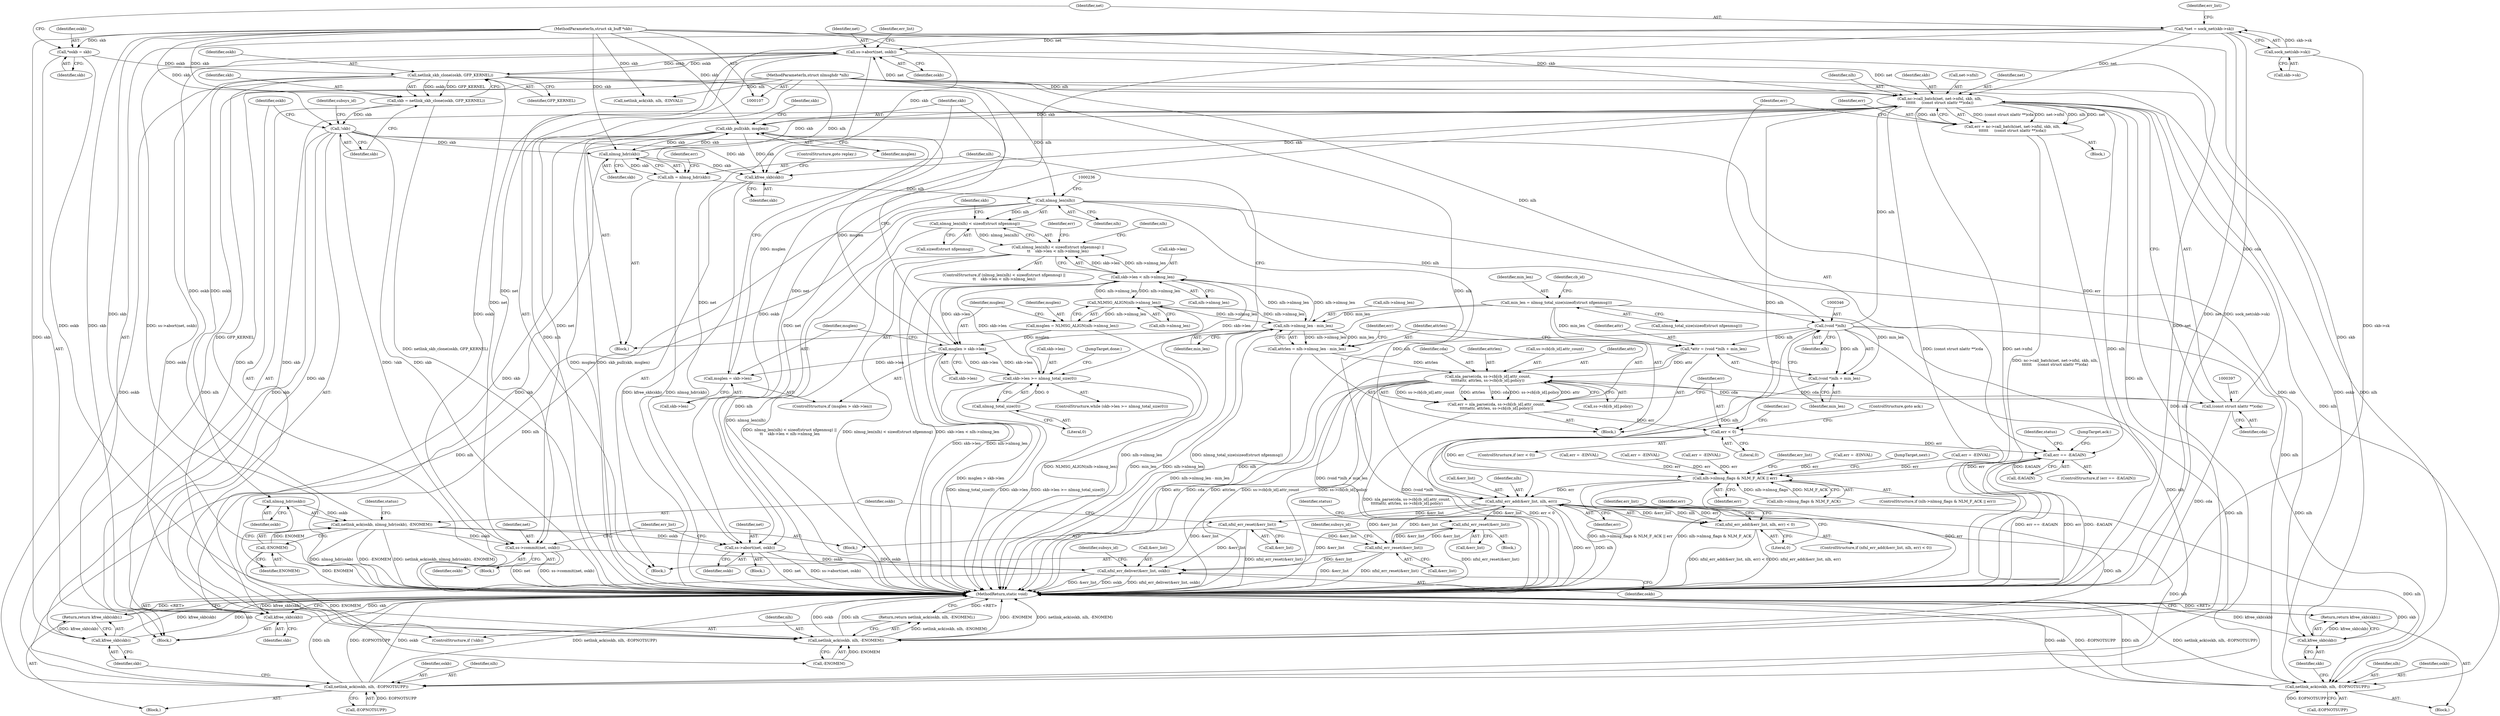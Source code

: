 digraph "0_linux_c58d6c93680f28ac58984af61d0a7ebf4319c241@pointer" {
"1000473" [label="(Call,ss->abort(net, oskb))"];
"1000117" [label="(Call,*net = sock_net(skb->sk))"];
"1000119" [label="(Call,sock_net(skb->sk))"];
"1000389" [label="(Call,nc->call_batch(net, net->nfnl, skb, nlh,\n\t\t\t\t\t\t     (const struct nlattr **)cda))"];
"1000473" [label="(Call,ss->abort(net, oskb))"];
"1000431" [label="(Call,netlink_ack(oskb, nlmsg_hdr(oskb), -ENOMEM))"];
"1000433" [label="(Call,nlmsg_hdr(oskb))"];
"1000145" [label="(Call,netlink_skb_clone(oskb, GFP_KERNEL))"];
"1000113" [label="(Call,*oskb = skb)"];
"1000108" [label="(MethodParameterIn,struct sk_buff *skb)"];
"1000435" [label="(Call,-ENOMEM)"];
"1000225" [label="(Call,nlmsg_hdr(skb))"];
"1000464" [label="(Call,skb_pull(skb, msglen))"];
"1000454" [label="(Call,msglen > skb->len)"];
"1000447" [label="(Call,msglen = NLMSG_ALIGN(nlh->nlmsg_len))"];
"1000449" [label="(Call,NLMSG_ALIGN(nlh->nlmsg_len))"];
"1000352" [label="(Call,nlh->nlmsg_len - min_len)"];
"1000237" [label="(Call,skb->len < nlh->nlmsg_len)"];
"1000214" [label="(Call,skb->len >= nlmsg_total_size(0))"];
"1000218" [label="(Call,nlmsg_total_size(0))"];
"1000328" [label="(Call,min_len = nlmsg_total_size(sizeof(struct nfgenmsg)))"];
"1000459" [label="(Call,msglen = skb->len)"];
"1000149" [label="(Call,!skb)"];
"1000143" [label="(Call,skb = netlink_skb_clone(oskb, GFP_KERNEL))"];
"1000345" [label="(Call,(void *)nlh)"];
"1000233" [label="(Call,nlmsg_len(nlh))"];
"1000223" [label="(Call,nlh = nlmsg_hdr(skb))"];
"1000109" [label="(MethodParameterIn,struct nlmsghdr *nlh)"];
"1000396" [label="(Call,(const struct nlattr **)cda)"];
"1000359" [label="(Call,nla_parse(cda, ss->cb[cb_id].attr_count,\n\t\t\t\t\tattr, attrlen, ss->cb[cb_id].policy))"];
"1000342" [label="(Call,*attr = (void *)nlh + min_len)"];
"1000350" [label="(Call,attrlen = nlh->nlmsg_len - min_len)"];
"1000190" [label="(Call,kfree_skb(skb))"];
"1000189" [label="(Return,return kfree_skb(skb);)"];
"1000211" [label="(Call,kfree_skb(skb))"];
"1000210" [label="(Return,return kfree_skb(skb);)"];
"1000152" [label="(Call,netlink_ack(oskb, nlh, -ENOMEM))"];
"1000151" [label="(Return,return netlink_ack(oskb, nlh, -ENOMEM);)"];
"1000184" [label="(Call,netlink_ack(oskb, nlh, -EOPNOTSUPP))"];
"1000205" [label="(Call,netlink_ack(oskb, nlh, -EOPNOTSUPP))"];
"1000232" [label="(Call,nlmsg_len(nlh) < sizeof(struct nfgenmsg))"];
"1000231" [label="(Call,nlmsg_len(nlh) < sizeof(struct nfgenmsg) ||\n\t\t    skb->len < nlh->nlmsg_len)"];
"1000357" [label="(Call,err = nla_parse(cda, ss->cb[cb_id].attr_count,\n\t\t\t\t\tattr, attrlen, ss->cb[cb_id].policy))"];
"1000378" [label="(Call,err < 0)"];
"1000400" [label="(Call,err == -EAGAIN)"];
"1000411" [label="(Call,nlh->nlmsg_flags & NLM_F_ACK || err)"];
"1000421" [label="(Call,nfnl_err_add(&err_list, nlh, err))"];
"1000273" [label="(Call,nfnl_err_reset(&err_list))"];
"1000476" [label="(Call,nfnl_err_reset(&err_list))"];
"1000498" [label="(Call,nfnl_err_deliver(&err_list, oskb))"];
"1000420" [label="(Call,nfnl_err_add(&err_list, nlh, err) < 0)"];
"1000428" [label="(Call,nfnl_err_reset(&err_list))"];
"1000387" [label="(Call,err = nc->call_batch(net, net->nfnl, skb, nlh,\n\t\t\t\t\t\t     (const struct nlattr **)cda))"];
"1000481" [label="(Call,kfree_skb(skb))"];
"1000504" [label="(Call,kfree_skb(skb))"];
"1000490" [label="(Call,ss->commit(net, oskb))"];
"1000495" [label="(Call,ss->abort(net, oskb))"];
"1000344" [label="(Call,(void *)nlh + min_len)"];
"1000224" [label="(Identifier,nlh)"];
"1000465" [label="(Identifier,skb)"];
"1000400" [label="(Call,err == -EAGAIN)"];
"1000241" [label="(Call,nlh->nlmsg_len)"];
"1000438" [label="(Identifier,status)"];
"1000388" [label="(Identifier,err)"];
"1000226" [label="(Identifier,skb)"];
"1000359" [label="(Call,nla_parse(cda, ss->cb[cb_id].attr_count,\n\t\t\t\t\tattr, attrlen, ss->cb[cb_id].policy))"];
"1000491" [label="(Identifier,net)"];
"1000277" [label="(Identifier,status)"];
"1000420" [label="(Call,nfnl_err_add(&err_list, nlh, err) < 0)"];
"1000134" [label="(Call,netlink_ack(skb, nlh, -EINVAL))"];
"1000118" [label="(Identifier,net)"];
"1000492" [label="(Identifier,oskb)"];
"1000406" [label="(Identifier,status)"];
"1000399" [label="(ControlStructure,if (err == -EAGAIN))"];
"1000386" [label="(Block,)"];
"1000503" [label="(Identifier,subsys_id)"];
"1000335" [label="(Identifier,cb_id)"];
"1000357" [label="(Call,err = nla_parse(cda, ss->cb[cb_id].attr_count,\n\t\t\t\t\tattr, attrlen, ss->cb[cb_id].policy))"];
"1000187" [label="(Call,-EOPNOTSUPP)"];
"1000417" [label="(Identifier,err)"];
"1000272" [label="(Block,)"];
"1000369" [label="(Identifier,attrlen)"];
"1000442" [label="(Identifier,err)"];
"1000472" [label="(Block,)"];
"1000498" [label="(Call,nfnl_err_deliver(&err_list, oskb))"];
"1000428" [label="(Call,nfnl_err_reset(&err_list))"];
"1000213" [label="(ControlStructure,while (skb->len >= nlmsg_total_size(0)))"];
"1000233" [label="(Call,nlmsg_len(nlh))"];
"1000432" [label="(Identifier,oskb)"];
"1000473" [label="(Call,ss->abort(net, oskb))"];
"1000497" [label="(Identifier,oskb)"];
"1000456" [label="(Call,skb->len)"];
"1000450" [label="(Call,nlh->nlmsg_len)"];
"1000109" [label="(MethodParameterIn,struct nlmsghdr *nlh)"];
"1000434" [label="(Identifier,oskb)"];
"1000225" [label="(Call,nlmsg_hdr(skb))"];
"1000426" [label="(Literal,0)"];
"1000506" [label="(MethodReturn,static void)"];
"1000246" [label="(Identifier,err)"];
"1000181" [label="(Block,)"];
"1000185" [label="(Identifier,oskb)"];
"1000423" [label="(Identifier,err_list)"];
"1000460" [label="(Identifier,msglen)"];
"1000361" [label="(Call,ss->cb[cb_id].attr_count)"];
"1000258" [label="(Call,err = -EINVAL)"];
"1000330" [label="(Call,nlmsg_total_size(sizeof(struct nfgenmsg)))"];
"1000496" [label="(Identifier,net)"];
"1000329" [label="(Identifier,min_len)"];
"1000480" [label="(Identifier,subsys_id)"];
"1000152" [label="(Call,netlink_ack(oskb, nlh, -ENOMEM))"];
"1000115" [label="(Identifier,skb)"];
"1000424" [label="(Identifier,nlh)"];
"1000212" [label="(Identifier,skb)"];
"1000433" [label="(Call,nlmsg_hdr(oskb))"];
"1000119" [label="(Call,sock_net(skb->sk))"];
"1000230" [label="(ControlStructure,if (nlmsg_len(nlh) < sizeof(struct nfgenmsg) ||\n\t\t    skb->len < nlh->nlmsg_len))"];
"1000381" [label="(ControlStructure,goto ack;)"];
"1000429" [label="(Call,&err_list)"];
"1000191" [label="(Identifier,skb)"];
"1000120" [label="(Call,skb->sk)"];
"1000505" [label="(Identifier,skb)"];
"1000419" [label="(ControlStructure,if (nfnl_err_add(&err_list, nlh, err) < 0))"];
"1000144" [label="(Identifier,skb)"];
"1000410" [label="(ControlStructure,if (nlh->nlmsg_flags & NLM_F_ACK || err))"];
"1000500" [label="(Identifier,err_list)"];
"1000345" [label="(Call,(void *)nlh)"];
"1000117" [label="(Call,*net = sock_net(skb->sk))"];
"1000189" [label="(Return,return kfree_skb(skb);)"];
"1000384" [label="(Identifier,nc)"];
"1000387" [label="(Call,err = nc->call_batch(net, net->nfnl, skb, nlh,\n\t\t\t\t\t\t     (const struct nlattr **)cda))"];
"1000235" [label="(Call,sizeof(struct nfgenmsg))"];
"1000352" [label="(Call,nlh->nlmsg_len - min_len)"];
"1000326" [label="(Block,)"];
"1000446" [label="(JumpTarget,next:)"];
"1000245" [label="(Call,err = -EINVAL)"];
"1000148" [label="(ControlStructure,if (!skb))"];
"1000228" [label="(Identifier,err)"];
"1000153" [label="(Identifier,oskb)"];
"1000350" [label="(Call,attrlen = nlh->nlmsg_len - min_len)"];
"1000232" [label="(Call,nlmsg_len(nlh) < sizeof(struct nfgenmsg))"];
"1000412" [label="(Call,nlh->nlmsg_flags & NLM_F_ACK)"];
"1000154" [label="(Identifier,nlh)"];
"1000396" [label="(Call,(const struct nlattr **)cda)"];
"1000448" [label="(Identifier,msglen)"];
"1000216" [label="(Identifier,skb)"];
"1000427" [label="(Block,)"];
"1000474" [label="(Identifier,net)"];
"1000151" [label="(Return,return netlink_ack(oskb, nlh, -ENOMEM);)"];
"1000459" [label="(Call,msglen = skb->len)"];
"1000379" [label="(Identifier,err)"];
"1000143" [label="(Call,skb = netlink_skb_clone(oskb, GFP_KERNEL))"];
"1000190" [label="(Call,kfree_skb(skb))"];
"1000409" [label="(JumpTarget,ack:)"];
"1000455" [label="(Identifier,msglen)"];
"1000114" [label="(Identifier,oskb)"];
"1000254" [label="(Identifier,nlh)"];
"1000461" [label="(Call,skb->len)"];
"1000476" [label="(Call,nfnl_err_reset(&err_list))"];
"1000499" [label="(Call,&err_list)"];
"1000186" [label="(Identifier,nlh)"];
"1000184" [label="(Call,netlink_ack(oskb, nlh, -EOPNOTSUPP))"];
"1000411" [label="(Call,nlh->nlmsg_flags & NLM_F_ACK || err)"];
"1000435" [label="(Call,-ENOMEM)"];
"1000343" [label="(Identifier,attr)"];
"1000342" [label="(Call,*attr = (void *)nlh + min_len)"];
"1000155" [label="(Call,-ENOMEM)"];
"1000380" [label="(Literal,0)"];
"1000447" [label="(Call,msglen = NLMSG_ALIGN(nlh->nlmsg_len))"];
"1000377" [label="(ControlStructure,if (err < 0))"];
"1000489" [label="(Block,)"];
"1000211" [label="(Call,kfree_skb(skb))"];
"1000344" [label="(Call,(void *)nlh + min_len)"];
"1000234" [label="(Identifier,nlh)"];
"1000108" [label="(MethodParameterIn,struct sk_buff *skb)"];
"1000475" [label="(Identifier,oskb)"];
"1000126" [label="(Identifier,err_list)"];
"1000478" [label="(Identifier,err_list)"];
"1000431" [label="(Call,netlink_ack(oskb, nlmsg_hdr(oskb), -ENOMEM))"];
"1000146" [label="(Identifier,oskb)"];
"1000351" [label="(Identifier,attrlen)"];
"1000490" [label="(Call,ss->commit(net, oskb))"];
"1000494" [label="(Block,)"];
"1000483" [label="(ControlStructure,goto replay;)"];
"1000158" [label="(Identifier,subsys_id)"];
"1000149" [label="(Call,!skb)"];
"1000238" [label="(Call,skb->len)"];
"1000223" [label="(Call,nlh = nlmsg_hdr(skb))"];
"1000467" [label="(JumpTarget,done:)"];
"1000495" [label="(Call,ss->abort(net, oskb))"];
"1000401" [label="(Identifier,err)"];
"1000394" [label="(Identifier,skb)"];
"1000147" [label="(Identifier,GFP_KERNEL)"];
"1000449" [label="(Call,NLMSG_ALIGN(nlh->nlmsg_len))"];
"1000207" [label="(Identifier,nlh)"];
"1000391" [label="(Call,net->nfnl)"];
"1000347" [label="(Identifier,nlh)"];
"1000464" [label="(Call,skb_pull(skb, msglen))"];
"1000378" [label="(Call,err < 0)"];
"1000239" [label="(Identifier,skb)"];
"1000477" [label="(Call,&err_list)"];
"1000348" [label="(Identifier,min_len)"];
"1000321" [label="(Call,err = -EINVAL)"];
"1000220" [label="(Block,)"];
"1000150" [label="(Identifier,skb)"];
"1000436" [label="(Identifier,ENOMEM)"];
"1000454" [label="(Call,msglen > skb->len)"];
"1000218" [label="(Call,nlmsg_total_size(0))"];
"1000389" [label="(Call,nc->call_batch(net, net->nfnl, skb, nlh,\n\t\t\t\t\t\t     (const struct nlattr **)cda))"];
"1000210" [label="(Return,return kfree_skb(skb);)"];
"1000368" [label="(Identifier,attr)"];
"1000390" [label="(Identifier,net)"];
"1000296" [label="(Call,err = -EINVAL)"];
"1000453" [label="(ControlStructure,if (msglen > skb->len))"];
"1000219" [label="(Literal,0)"];
"1000145" [label="(Call,netlink_skb_clone(oskb, GFP_KERNEL))"];
"1000214" [label="(Call,skb->len >= nlmsg_total_size(0))"];
"1000395" [label="(Identifier,nlh)"];
"1000205" [label="(Call,netlink_ack(oskb, nlh, -EOPNOTSUPP))"];
"1000402" [label="(Call,-EAGAIN)"];
"1000501" [label="(Identifier,oskb)"];
"1000328" [label="(Call,min_len = nlmsg_total_size(sizeof(struct nfgenmsg)))"];
"1000466" [label="(Identifier,msglen)"];
"1000370" [label="(Call,ss->cb[cb_id].policy)"];
"1000273" [label="(Call,nfnl_err_reset(&err_list))"];
"1000356" [label="(Identifier,min_len)"];
"1000111" [label="(Block,)"];
"1000358" [label="(Identifier,err)"];
"1000231" [label="(Call,nlmsg_len(nlh) < sizeof(struct nfgenmsg) ||\n\t\t    skb->len < nlh->nlmsg_len)"];
"1000425" [label="(Identifier,err)"];
"1000215" [label="(Call,skb->len)"];
"1000237" [label="(Call,skb->len < nlh->nlmsg_len)"];
"1000206" [label="(Identifier,oskb)"];
"1000482" [label="(Identifier,skb)"];
"1000113" [label="(Call,*oskb = skb)"];
"1000430" [label="(Identifier,err_list)"];
"1000504" [label="(Call,kfree_skb(skb))"];
"1000421" [label="(Call,nfnl_err_add(&err_list, nlh, err))"];
"1000398" [label="(Identifier,cda)"];
"1000360" [label="(Identifier,cda)"];
"1000422" [label="(Call,&err_list)"];
"1000208" [label="(Call,-EOPNOTSUPP)"];
"1000353" [label="(Call,nlh->nlmsg_len)"];
"1000307" [label="(Call,err = -EINVAL)"];
"1000202" [label="(Block,)"];
"1000481" [label="(Call,kfree_skb(skb))"];
"1000274" [label="(Call,&err_list)"];
"1000473" -> "1000472"  [label="AST: "];
"1000473" -> "1000475"  [label="CFG: "];
"1000474" -> "1000473"  [label="AST: "];
"1000475" -> "1000473"  [label="AST: "];
"1000478" -> "1000473"  [label="CFG: "];
"1000473" -> "1000506"  [label="DDG: net"];
"1000473" -> "1000506"  [label="DDG: ss->abort(net, oskb)"];
"1000473" -> "1000145"  [label="DDG: oskb"];
"1000473" -> "1000389"  [label="DDG: net"];
"1000117" -> "1000473"  [label="DDG: net"];
"1000389" -> "1000473"  [label="DDG: net"];
"1000431" -> "1000473"  [label="DDG: oskb"];
"1000145" -> "1000473"  [label="DDG: oskb"];
"1000473" -> "1000490"  [label="DDG: net"];
"1000473" -> "1000495"  [label="DDG: net"];
"1000117" -> "1000111"  [label="AST: "];
"1000117" -> "1000119"  [label="CFG: "];
"1000118" -> "1000117"  [label="AST: "];
"1000119" -> "1000117"  [label="AST: "];
"1000126" -> "1000117"  [label="CFG: "];
"1000117" -> "1000506"  [label="DDG: net"];
"1000117" -> "1000506"  [label="DDG: sock_net(skb->sk)"];
"1000119" -> "1000117"  [label="DDG: skb->sk"];
"1000117" -> "1000389"  [label="DDG: net"];
"1000117" -> "1000490"  [label="DDG: net"];
"1000117" -> "1000495"  [label="DDG: net"];
"1000119" -> "1000120"  [label="CFG: "];
"1000120" -> "1000119"  [label="AST: "];
"1000119" -> "1000506"  [label="DDG: skb->sk"];
"1000389" -> "1000387"  [label="AST: "];
"1000389" -> "1000396"  [label="CFG: "];
"1000390" -> "1000389"  [label="AST: "];
"1000391" -> "1000389"  [label="AST: "];
"1000394" -> "1000389"  [label="AST: "];
"1000395" -> "1000389"  [label="AST: "];
"1000396" -> "1000389"  [label="AST: "];
"1000387" -> "1000389"  [label="CFG: "];
"1000389" -> "1000506"  [label="DDG: (const struct nlattr **)cda"];
"1000389" -> "1000506"  [label="DDG: net->nfnl"];
"1000389" -> "1000506"  [label="DDG: nlh"];
"1000389" -> "1000152"  [label="DDG: nlh"];
"1000389" -> "1000184"  [label="DDG: nlh"];
"1000389" -> "1000205"  [label="DDG: nlh"];
"1000389" -> "1000387"  [label="DDG: (const struct nlattr **)cda"];
"1000389" -> "1000387"  [label="DDG: net->nfnl"];
"1000389" -> "1000387"  [label="DDG: nlh"];
"1000389" -> "1000387"  [label="DDG: net"];
"1000389" -> "1000387"  [label="DDG: skb"];
"1000225" -> "1000389"  [label="DDG: skb"];
"1000108" -> "1000389"  [label="DDG: skb"];
"1000345" -> "1000389"  [label="DDG: nlh"];
"1000109" -> "1000389"  [label="DDG: nlh"];
"1000396" -> "1000389"  [label="DDG: cda"];
"1000389" -> "1000421"  [label="DDG: nlh"];
"1000389" -> "1000464"  [label="DDG: skb"];
"1000389" -> "1000481"  [label="DDG: skb"];
"1000389" -> "1000490"  [label="DDG: net"];
"1000389" -> "1000495"  [label="DDG: net"];
"1000389" -> "1000504"  [label="DDG: skb"];
"1000431" -> "1000427"  [label="AST: "];
"1000431" -> "1000435"  [label="CFG: "];
"1000432" -> "1000431"  [label="AST: "];
"1000433" -> "1000431"  [label="AST: "];
"1000435" -> "1000431"  [label="AST: "];
"1000438" -> "1000431"  [label="CFG: "];
"1000431" -> "1000506"  [label="DDG: netlink_ack(oskb, nlmsg_hdr(oskb), -ENOMEM)"];
"1000431" -> "1000506"  [label="DDG: nlmsg_hdr(oskb)"];
"1000431" -> "1000506"  [label="DDG: -ENOMEM"];
"1000433" -> "1000431"  [label="DDG: oskb"];
"1000435" -> "1000431"  [label="DDG: ENOMEM"];
"1000431" -> "1000490"  [label="DDG: oskb"];
"1000431" -> "1000495"  [label="DDG: oskb"];
"1000433" -> "1000434"  [label="CFG: "];
"1000434" -> "1000433"  [label="AST: "];
"1000436" -> "1000433"  [label="CFG: "];
"1000145" -> "1000433"  [label="DDG: oskb"];
"1000145" -> "1000143"  [label="AST: "];
"1000145" -> "1000147"  [label="CFG: "];
"1000146" -> "1000145"  [label="AST: "];
"1000147" -> "1000145"  [label="AST: "];
"1000143" -> "1000145"  [label="CFG: "];
"1000145" -> "1000506"  [label="DDG: GFP_KERNEL"];
"1000145" -> "1000143"  [label="DDG: oskb"];
"1000145" -> "1000143"  [label="DDG: GFP_KERNEL"];
"1000113" -> "1000145"  [label="DDG: oskb"];
"1000145" -> "1000152"  [label="DDG: oskb"];
"1000145" -> "1000184"  [label="DDG: oskb"];
"1000145" -> "1000205"  [label="DDG: oskb"];
"1000145" -> "1000490"  [label="DDG: oskb"];
"1000145" -> "1000495"  [label="DDG: oskb"];
"1000113" -> "1000111"  [label="AST: "];
"1000113" -> "1000115"  [label="CFG: "];
"1000114" -> "1000113"  [label="AST: "];
"1000115" -> "1000113"  [label="AST: "];
"1000118" -> "1000113"  [label="CFG: "];
"1000113" -> "1000506"  [label="DDG: oskb"];
"1000108" -> "1000113"  [label="DDG: skb"];
"1000108" -> "1000107"  [label="AST: "];
"1000108" -> "1000506"  [label="DDG: skb"];
"1000108" -> "1000134"  [label="DDG: skb"];
"1000108" -> "1000143"  [label="DDG: skb"];
"1000108" -> "1000149"  [label="DDG: skb"];
"1000108" -> "1000190"  [label="DDG: skb"];
"1000108" -> "1000211"  [label="DDG: skb"];
"1000108" -> "1000225"  [label="DDG: skb"];
"1000108" -> "1000464"  [label="DDG: skb"];
"1000108" -> "1000481"  [label="DDG: skb"];
"1000108" -> "1000504"  [label="DDG: skb"];
"1000435" -> "1000436"  [label="CFG: "];
"1000436" -> "1000435"  [label="AST: "];
"1000435" -> "1000506"  [label="DDG: ENOMEM"];
"1000435" -> "1000155"  [label="DDG: ENOMEM"];
"1000225" -> "1000223"  [label="AST: "];
"1000225" -> "1000226"  [label="CFG: "];
"1000226" -> "1000225"  [label="AST: "];
"1000223" -> "1000225"  [label="CFG: "];
"1000225" -> "1000223"  [label="DDG: skb"];
"1000464" -> "1000225"  [label="DDG: skb"];
"1000149" -> "1000225"  [label="DDG: skb"];
"1000225" -> "1000464"  [label="DDG: skb"];
"1000225" -> "1000481"  [label="DDG: skb"];
"1000225" -> "1000504"  [label="DDG: skb"];
"1000464" -> "1000220"  [label="AST: "];
"1000464" -> "1000466"  [label="CFG: "];
"1000465" -> "1000464"  [label="AST: "];
"1000466" -> "1000464"  [label="AST: "];
"1000216" -> "1000464"  [label="CFG: "];
"1000464" -> "1000506"  [label="DDG: skb_pull(skb, msglen)"];
"1000464" -> "1000506"  [label="DDG: msglen"];
"1000454" -> "1000464"  [label="DDG: msglen"];
"1000459" -> "1000464"  [label="DDG: msglen"];
"1000464" -> "1000481"  [label="DDG: skb"];
"1000464" -> "1000504"  [label="DDG: skb"];
"1000454" -> "1000453"  [label="AST: "];
"1000454" -> "1000456"  [label="CFG: "];
"1000455" -> "1000454"  [label="AST: "];
"1000456" -> "1000454"  [label="AST: "];
"1000460" -> "1000454"  [label="CFG: "];
"1000465" -> "1000454"  [label="CFG: "];
"1000454" -> "1000506"  [label="DDG: msglen > skb->len"];
"1000454" -> "1000214"  [label="DDG: skb->len"];
"1000447" -> "1000454"  [label="DDG: msglen"];
"1000237" -> "1000454"  [label="DDG: skb->len"];
"1000214" -> "1000454"  [label="DDG: skb->len"];
"1000454" -> "1000459"  [label="DDG: skb->len"];
"1000447" -> "1000220"  [label="AST: "];
"1000447" -> "1000449"  [label="CFG: "];
"1000448" -> "1000447"  [label="AST: "];
"1000449" -> "1000447"  [label="AST: "];
"1000455" -> "1000447"  [label="CFG: "];
"1000447" -> "1000506"  [label="DDG: NLMSG_ALIGN(nlh->nlmsg_len)"];
"1000449" -> "1000447"  [label="DDG: nlh->nlmsg_len"];
"1000449" -> "1000450"  [label="CFG: "];
"1000450" -> "1000449"  [label="AST: "];
"1000449" -> "1000506"  [label="DDG: nlh->nlmsg_len"];
"1000449" -> "1000237"  [label="DDG: nlh->nlmsg_len"];
"1000449" -> "1000352"  [label="DDG: nlh->nlmsg_len"];
"1000352" -> "1000449"  [label="DDG: nlh->nlmsg_len"];
"1000237" -> "1000449"  [label="DDG: nlh->nlmsg_len"];
"1000352" -> "1000350"  [label="AST: "];
"1000352" -> "1000356"  [label="CFG: "];
"1000353" -> "1000352"  [label="AST: "];
"1000356" -> "1000352"  [label="AST: "];
"1000350" -> "1000352"  [label="CFG: "];
"1000352" -> "1000506"  [label="DDG: min_len"];
"1000352" -> "1000506"  [label="DDG: nlh->nlmsg_len"];
"1000352" -> "1000237"  [label="DDG: nlh->nlmsg_len"];
"1000352" -> "1000350"  [label="DDG: nlh->nlmsg_len"];
"1000352" -> "1000350"  [label="DDG: min_len"];
"1000237" -> "1000352"  [label="DDG: nlh->nlmsg_len"];
"1000328" -> "1000352"  [label="DDG: min_len"];
"1000237" -> "1000231"  [label="AST: "];
"1000237" -> "1000241"  [label="CFG: "];
"1000238" -> "1000237"  [label="AST: "];
"1000241" -> "1000237"  [label="AST: "];
"1000231" -> "1000237"  [label="CFG: "];
"1000237" -> "1000506"  [label="DDG: skb->len"];
"1000237" -> "1000506"  [label="DDG: nlh->nlmsg_len"];
"1000237" -> "1000214"  [label="DDG: skb->len"];
"1000237" -> "1000231"  [label="DDG: skb->len"];
"1000237" -> "1000231"  [label="DDG: nlh->nlmsg_len"];
"1000214" -> "1000237"  [label="DDG: skb->len"];
"1000214" -> "1000213"  [label="AST: "];
"1000214" -> "1000218"  [label="CFG: "];
"1000215" -> "1000214"  [label="AST: "];
"1000218" -> "1000214"  [label="AST: "];
"1000224" -> "1000214"  [label="CFG: "];
"1000467" -> "1000214"  [label="CFG: "];
"1000214" -> "1000506"  [label="DDG: skb->len >= nlmsg_total_size(0)"];
"1000214" -> "1000506"  [label="DDG: nlmsg_total_size(0)"];
"1000214" -> "1000506"  [label="DDG: skb->len"];
"1000218" -> "1000214"  [label="DDG: 0"];
"1000218" -> "1000219"  [label="CFG: "];
"1000219" -> "1000218"  [label="AST: "];
"1000328" -> "1000326"  [label="AST: "];
"1000328" -> "1000330"  [label="CFG: "];
"1000329" -> "1000328"  [label="AST: "];
"1000330" -> "1000328"  [label="AST: "];
"1000335" -> "1000328"  [label="CFG: "];
"1000328" -> "1000506"  [label="DDG: nlmsg_total_size(sizeof(struct nfgenmsg))"];
"1000328" -> "1000342"  [label="DDG: min_len"];
"1000328" -> "1000344"  [label="DDG: min_len"];
"1000459" -> "1000453"  [label="AST: "];
"1000459" -> "1000461"  [label="CFG: "];
"1000460" -> "1000459"  [label="AST: "];
"1000461" -> "1000459"  [label="AST: "];
"1000465" -> "1000459"  [label="CFG: "];
"1000149" -> "1000148"  [label="AST: "];
"1000149" -> "1000150"  [label="CFG: "];
"1000150" -> "1000149"  [label="AST: "];
"1000153" -> "1000149"  [label="CFG: "];
"1000158" -> "1000149"  [label="CFG: "];
"1000149" -> "1000506"  [label="DDG: !skb"];
"1000149" -> "1000506"  [label="DDG: skb"];
"1000143" -> "1000149"  [label="DDG: skb"];
"1000149" -> "1000190"  [label="DDG: skb"];
"1000149" -> "1000211"  [label="DDG: skb"];
"1000149" -> "1000481"  [label="DDG: skb"];
"1000149" -> "1000504"  [label="DDG: skb"];
"1000143" -> "1000111"  [label="AST: "];
"1000144" -> "1000143"  [label="AST: "];
"1000150" -> "1000143"  [label="CFG: "];
"1000143" -> "1000506"  [label="DDG: netlink_skb_clone(oskb, GFP_KERNEL)"];
"1000345" -> "1000344"  [label="AST: "];
"1000345" -> "1000347"  [label="CFG: "];
"1000346" -> "1000345"  [label="AST: "];
"1000347" -> "1000345"  [label="AST: "];
"1000348" -> "1000345"  [label="CFG: "];
"1000345" -> "1000506"  [label="DDG: nlh"];
"1000345" -> "1000152"  [label="DDG: nlh"];
"1000345" -> "1000184"  [label="DDG: nlh"];
"1000345" -> "1000205"  [label="DDG: nlh"];
"1000345" -> "1000342"  [label="DDG: nlh"];
"1000345" -> "1000344"  [label="DDG: nlh"];
"1000233" -> "1000345"  [label="DDG: nlh"];
"1000109" -> "1000345"  [label="DDG: nlh"];
"1000345" -> "1000421"  [label="DDG: nlh"];
"1000233" -> "1000232"  [label="AST: "];
"1000233" -> "1000234"  [label="CFG: "];
"1000234" -> "1000233"  [label="AST: "];
"1000236" -> "1000233"  [label="CFG: "];
"1000233" -> "1000506"  [label="DDG: nlh"];
"1000233" -> "1000152"  [label="DDG: nlh"];
"1000233" -> "1000184"  [label="DDG: nlh"];
"1000233" -> "1000205"  [label="DDG: nlh"];
"1000233" -> "1000232"  [label="DDG: nlh"];
"1000223" -> "1000233"  [label="DDG: nlh"];
"1000109" -> "1000233"  [label="DDG: nlh"];
"1000233" -> "1000421"  [label="DDG: nlh"];
"1000223" -> "1000220"  [label="AST: "];
"1000224" -> "1000223"  [label="AST: "];
"1000228" -> "1000223"  [label="CFG: "];
"1000223" -> "1000506"  [label="DDG: nlmsg_hdr(skb)"];
"1000109" -> "1000223"  [label="DDG: nlh"];
"1000109" -> "1000107"  [label="AST: "];
"1000109" -> "1000506"  [label="DDG: nlh"];
"1000109" -> "1000134"  [label="DDG: nlh"];
"1000109" -> "1000152"  [label="DDG: nlh"];
"1000109" -> "1000184"  [label="DDG: nlh"];
"1000109" -> "1000205"  [label="DDG: nlh"];
"1000109" -> "1000421"  [label="DDG: nlh"];
"1000396" -> "1000398"  [label="CFG: "];
"1000397" -> "1000396"  [label="AST: "];
"1000398" -> "1000396"  [label="AST: "];
"1000396" -> "1000506"  [label="DDG: cda"];
"1000396" -> "1000359"  [label="DDG: cda"];
"1000359" -> "1000396"  [label="DDG: cda"];
"1000359" -> "1000357"  [label="AST: "];
"1000359" -> "1000370"  [label="CFG: "];
"1000360" -> "1000359"  [label="AST: "];
"1000361" -> "1000359"  [label="AST: "];
"1000368" -> "1000359"  [label="AST: "];
"1000369" -> "1000359"  [label="AST: "];
"1000370" -> "1000359"  [label="AST: "];
"1000357" -> "1000359"  [label="CFG: "];
"1000359" -> "1000506"  [label="DDG: attrlen"];
"1000359" -> "1000506"  [label="DDG: ss->cb[cb_id].attr_count"];
"1000359" -> "1000506"  [label="DDG: ss->cb[cb_id].policy"];
"1000359" -> "1000506"  [label="DDG: attr"];
"1000359" -> "1000506"  [label="DDG: cda"];
"1000359" -> "1000357"  [label="DDG: ss->cb[cb_id].attr_count"];
"1000359" -> "1000357"  [label="DDG: attrlen"];
"1000359" -> "1000357"  [label="DDG: cda"];
"1000359" -> "1000357"  [label="DDG: ss->cb[cb_id].policy"];
"1000359" -> "1000357"  [label="DDG: attr"];
"1000342" -> "1000359"  [label="DDG: attr"];
"1000350" -> "1000359"  [label="DDG: attrlen"];
"1000342" -> "1000326"  [label="AST: "];
"1000342" -> "1000344"  [label="CFG: "];
"1000343" -> "1000342"  [label="AST: "];
"1000344" -> "1000342"  [label="AST: "];
"1000351" -> "1000342"  [label="CFG: "];
"1000342" -> "1000506"  [label="DDG: (void *)nlh + min_len"];
"1000350" -> "1000326"  [label="AST: "];
"1000351" -> "1000350"  [label="AST: "];
"1000358" -> "1000350"  [label="CFG: "];
"1000350" -> "1000506"  [label="DDG: nlh->nlmsg_len - min_len"];
"1000190" -> "1000189"  [label="AST: "];
"1000190" -> "1000191"  [label="CFG: "];
"1000191" -> "1000190"  [label="AST: "];
"1000189" -> "1000190"  [label="CFG: "];
"1000190" -> "1000506"  [label="DDG: kfree_skb(skb)"];
"1000190" -> "1000506"  [label="DDG: skb"];
"1000190" -> "1000189"  [label="DDG: kfree_skb(skb)"];
"1000189" -> "1000181"  [label="AST: "];
"1000506" -> "1000189"  [label="CFG: "];
"1000189" -> "1000506"  [label="DDG: <RET>"];
"1000211" -> "1000210"  [label="AST: "];
"1000211" -> "1000212"  [label="CFG: "];
"1000212" -> "1000211"  [label="AST: "];
"1000210" -> "1000211"  [label="CFG: "];
"1000211" -> "1000506"  [label="DDG: skb"];
"1000211" -> "1000506"  [label="DDG: kfree_skb(skb)"];
"1000211" -> "1000210"  [label="DDG: kfree_skb(skb)"];
"1000210" -> "1000202"  [label="AST: "];
"1000506" -> "1000210"  [label="CFG: "];
"1000210" -> "1000506"  [label="DDG: <RET>"];
"1000152" -> "1000151"  [label="AST: "];
"1000152" -> "1000155"  [label="CFG: "];
"1000153" -> "1000152"  [label="AST: "];
"1000154" -> "1000152"  [label="AST: "];
"1000155" -> "1000152"  [label="AST: "];
"1000151" -> "1000152"  [label="CFG: "];
"1000152" -> "1000506"  [label="DDG: netlink_ack(oskb, nlh, -ENOMEM)"];
"1000152" -> "1000506"  [label="DDG: -ENOMEM"];
"1000152" -> "1000506"  [label="DDG: oskb"];
"1000152" -> "1000506"  [label="DDG: nlh"];
"1000152" -> "1000151"  [label="DDG: netlink_ack(oskb, nlh, -ENOMEM)"];
"1000421" -> "1000152"  [label="DDG: nlh"];
"1000155" -> "1000152"  [label="DDG: ENOMEM"];
"1000151" -> "1000148"  [label="AST: "];
"1000506" -> "1000151"  [label="CFG: "];
"1000151" -> "1000506"  [label="DDG: <RET>"];
"1000184" -> "1000181"  [label="AST: "];
"1000184" -> "1000187"  [label="CFG: "];
"1000185" -> "1000184"  [label="AST: "];
"1000186" -> "1000184"  [label="AST: "];
"1000187" -> "1000184"  [label="AST: "];
"1000191" -> "1000184"  [label="CFG: "];
"1000184" -> "1000506"  [label="DDG: nlh"];
"1000184" -> "1000506"  [label="DDG: -EOPNOTSUPP"];
"1000184" -> "1000506"  [label="DDG: oskb"];
"1000184" -> "1000506"  [label="DDG: netlink_ack(oskb, nlh, -EOPNOTSUPP)"];
"1000421" -> "1000184"  [label="DDG: nlh"];
"1000187" -> "1000184"  [label="DDG: EOPNOTSUPP"];
"1000205" -> "1000202"  [label="AST: "];
"1000205" -> "1000208"  [label="CFG: "];
"1000206" -> "1000205"  [label="AST: "];
"1000207" -> "1000205"  [label="AST: "];
"1000208" -> "1000205"  [label="AST: "];
"1000212" -> "1000205"  [label="CFG: "];
"1000205" -> "1000506"  [label="DDG: oskb"];
"1000205" -> "1000506"  [label="DDG: -EOPNOTSUPP"];
"1000205" -> "1000506"  [label="DDG: nlh"];
"1000205" -> "1000506"  [label="DDG: netlink_ack(oskb, nlh, -EOPNOTSUPP)"];
"1000421" -> "1000205"  [label="DDG: nlh"];
"1000208" -> "1000205"  [label="DDG: EOPNOTSUPP"];
"1000232" -> "1000231"  [label="AST: "];
"1000232" -> "1000235"  [label="CFG: "];
"1000235" -> "1000232"  [label="AST: "];
"1000239" -> "1000232"  [label="CFG: "];
"1000231" -> "1000232"  [label="CFG: "];
"1000232" -> "1000506"  [label="DDG: nlmsg_len(nlh)"];
"1000232" -> "1000231"  [label="DDG: nlmsg_len(nlh)"];
"1000231" -> "1000230"  [label="AST: "];
"1000246" -> "1000231"  [label="CFG: "];
"1000254" -> "1000231"  [label="CFG: "];
"1000231" -> "1000506"  [label="DDG: skb->len < nlh->nlmsg_len"];
"1000231" -> "1000506"  [label="DDG: nlmsg_len(nlh) < sizeof(struct nfgenmsg) ||\n\t\t    skb->len < nlh->nlmsg_len"];
"1000231" -> "1000506"  [label="DDG: nlmsg_len(nlh) < sizeof(struct nfgenmsg)"];
"1000357" -> "1000326"  [label="AST: "];
"1000358" -> "1000357"  [label="AST: "];
"1000379" -> "1000357"  [label="CFG: "];
"1000357" -> "1000506"  [label="DDG: nla_parse(cda, ss->cb[cb_id].attr_count,\n\t\t\t\t\tattr, attrlen, ss->cb[cb_id].policy)"];
"1000357" -> "1000378"  [label="DDG: err"];
"1000378" -> "1000377"  [label="AST: "];
"1000378" -> "1000380"  [label="CFG: "];
"1000379" -> "1000378"  [label="AST: "];
"1000380" -> "1000378"  [label="AST: "];
"1000381" -> "1000378"  [label="CFG: "];
"1000384" -> "1000378"  [label="CFG: "];
"1000378" -> "1000506"  [label="DDG: err < 0"];
"1000378" -> "1000400"  [label="DDG: err"];
"1000378" -> "1000411"  [label="DDG: err"];
"1000400" -> "1000399"  [label="AST: "];
"1000400" -> "1000402"  [label="CFG: "];
"1000401" -> "1000400"  [label="AST: "];
"1000402" -> "1000400"  [label="AST: "];
"1000406" -> "1000400"  [label="CFG: "];
"1000409" -> "1000400"  [label="CFG: "];
"1000400" -> "1000506"  [label="DDG: err"];
"1000400" -> "1000506"  [label="DDG: -EAGAIN"];
"1000400" -> "1000506"  [label="DDG: err == -EAGAIN"];
"1000387" -> "1000400"  [label="DDG: err"];
"1000402" -> "1000400"  [label="DDG: EAGAIN"];
"1000400" -> "1000411"  [label="DDG: err"];
"1000411" -> "1000410"  [label="AST: "];
"1000411" -> "1000412"  [label="CFG: "];
"1000411" -> "1000417"  [label="CFG: "];
"1000412" -> "1000411"  [label="AST: "];
"1000417" -> "1000411"  [label="AST: "];
"1000423" -> "1000411"  [label="CFG: "];
"1000446" -> "1000411"  [label="CFG: "];
"1000411" -> "1000506"  [label="DDG: nlh->nlmsg_flags & NLM_F_ACK || err"];
"1000411" -> "1000506"  [label="DDG: nlh->nlmsg_flags & NLM_F_ACK"];
"1000411" -> "1000506"  [label="DDG: err"];
"1000412" -> "1000411"  [label="DDG: nlh->nlmsg_flags"];
"1000412" -> "1000411"  [label="DDG: NLM_F_ACK"];
"1000258" -> "1000411"  [label="DDG: err"];
"1000296" -> "1000411"  [label="DDG: err"];
"1000321" -> "1000411"  [label="DDG: err"];
"1000307" -> "1000411"  [label="DDG: err"];
"1000245" -> "1000411"  [label="DDG: err"];
"1000411" -> "1000421"  [label="DDG: err"];
"1000421" -> "1000420"  [label="AST: "];
"1000421" -> "1000425"  [label="CFG: "];
"1000422" -> "1000421"  [label="AST: "];
"1000424" -> "1000421"  [label="AST: "];
"1000425" -> "1000421"  [label="AST: "];
"1000426" -> "1000421"  [label="CFG: "];
"1000421" -> "1000506"  [label="DDG: err"];
"1000421" -> "1000506"  [label="DDG: nlh"];
"1000421" -> "1000273"  [label="DDG: &err_list"];
"1000421" -> "1000420"  [label="DDG: &err_list"];
"1000421" -> "1000420"  [label="DDG: nlh"];
"1000421" -> "1000420"  [label="DDG: err"];
"1000476" -> "1000421"  [label="DDG: &err_list"];
"1000421" -> "1000428"  [label="DDG: &err_list"];
"1000421" -> "1000476"  [label="DDG: &err_list"];
"1000421" -> "1000498"  [label="DDG: &err_list"];
"1000273" -> "1000272"  [label="AST: "];
"1000273" -> "1000274"  [label="CFG: "];
"1000274" -> "1000273"  [label="AST: "];
"1000277" -> "1000273"  [label="CFG: "];
"1000273" -> "1000506"  [label="DDG: nfnl_err_reset(&err_list)"];
"1000476" -> "1000273"  [label="DDG: &err_list"];
"1000273" -> "1000476"  [label="DDG: &err_list"];
"1000273" -> "1000498"  [label="DDG: &err_list"];
"1000476" -> "1000472"  [label="AST: "];
"1000476" -> "1000477"  [label="CFG: "];
"1000477" -> "1000476"  [label="AST: "];
"1000480" -> "1000476"  [label="CFG: "];
"1000476" -> "1000506"  [label="DDG: nfnl_err_reset(&err_list)"];
"1000476" -> "1000506"  [label="DDG: &err_list"];
"1000428" -> "1000476"  [label="DDG: &err_list"];
"1000476" -> "1000498"  [label="DDG: &err_list"];
"1000498" -> "1000111"  [label="AST: "];
"1000498" -> "1000501"  [label="CFG: "];
"1000499" -> "1000498"  [label="AST: "];
"1000501" -> "1000498"  [label="AST: "];
"1000503" -> "1000498"  [label="CFG: "];
"1000498" -> "1000506"  [label="DDG: nfnl_err_deliver(&err_list, oskb)"];
"1000498" -> "1000506"  [label="DDG: &err_list"];
"1000498" -> "1000506"  [label="DDG: oskb"];
"1000428" -> "1000498"  [label="DDG: &err_list"];
"1000495" -> "1000498"  [label="DDG: oskb"];
"1000490" -> "1000498"  [label="DDG: oskb"];
"1000420" -> "1000419"  [label="AST: "];
"1000420" -> "1000426"  [label="CFG: "];
"1000426" -> "1000420"  [label="AST: "];
"1000430" -> "1000420"  [label="CFG: "];
"1000442" -> "1000420"  [label="CFG: "];
"1000420" -> "1000506"  [label="DDG: nfnl_err_add(&err_list, nlh, err) < 0"];
"1000420" -> "1000506"  [label="DDG: nfnl_err_add(&err_list, nlh, err)"];
"1000428" -> "1000427"  [label="AST: "];
"1000428" -> "1000429"  [label="CFG: "];
"1000429" -> "1000428"  [label="AST: "];
"1000432" -> "1000428"  [label="CFG: "];
"1000428" -> "1000506"  [label="DDG: nfnl_err_reset(&err_list)"];
"1000387" -> "1000386"  [label="AST: "];
"1000388" -> "1000387"  [label="AST: "];
"1000401" -> "1000387"  [label="CFG: "];
"1000387" -> "1000506"  [label="DDG: nc->call_batch(net, net->nfnl, skb, nlh,\n\t\t\t\t\t\t     (const struct nlattr **)cda)"];
"1000481" -> "1000472"  [label="AST: "];
"1000481" -> "1000482"  [label="CFG: "];
"1000482" -> "1000481"  [label="AST: "];
"1000483" -> "1000481"  [label="CFG: "];
"1000481" -> "1000506"  [label="DDG: kfree_skb(skb)"];
"1000504" -> "1000111"  [label="AST: "];
"1000504" -> "1000505"  [label="CFG: "];
"1000505" -> "1000504"  [label="AST: "];
"1000506" -> "1000504"  [label="CFG: "];
"1000504" -> "1000506"  [label="DDG: skb"];
"1000504" -> "1000506"  [label="DDG: kfree_skb(skb)"];
"1000490" -> "1000489"  [label="AST: "];
"1000490" -> "1000492"  [label="CFG: "];
"1000491" -> "1000490"  [label="AST: "];
"1000492" -> "1000490"  [label="AST: "];
"1000500" -> "1000490"  [label="CFG: "];
"1000490" -> "1000506"  [label="DDG: net"];
"1000490" -> "1000506"  [label="DDG: ss->commit(net, oskb)"];
"1000495" -> "1000494"  [label="AST: "];
"1000495" -> "1000497"  [label="CFG: "];
"1000496" -> "1000495"  [label="AST: "];
"1000497" -> "1000495"  [label="AST: "];
"1000500" -> "1000495"  [label="CFG: "];
"1000495" -> "1000506"  [label="DDG: net"];
"1000495" -> "1000506"  [label="DDG: ss->abort(net, oskb)"];
"1000344" -> "1000348"  [label="CFG: "];
"1000348" -> "1000344"  [label="AST: "];
"1000344" -> "1000506"  [label="DDG: (void *)nlh"];
}
